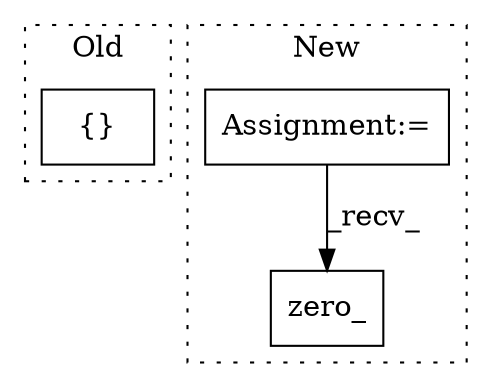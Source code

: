 digraph G {
subgraph cluster0 {
1 [label="{}" a="4" s="502" l="2" shape="box"];
label = "Old";
style="dotted";
}
subgraph cluster1 {
2 [label="zero_" a="32" s="1041" l="7" shape="box"];
3 [label="Assignment:=" a="7" s="484" l="1" shape="box"];
label = "New";
style="dotted";
}
3 -> 2 [label="_recv_"];
}